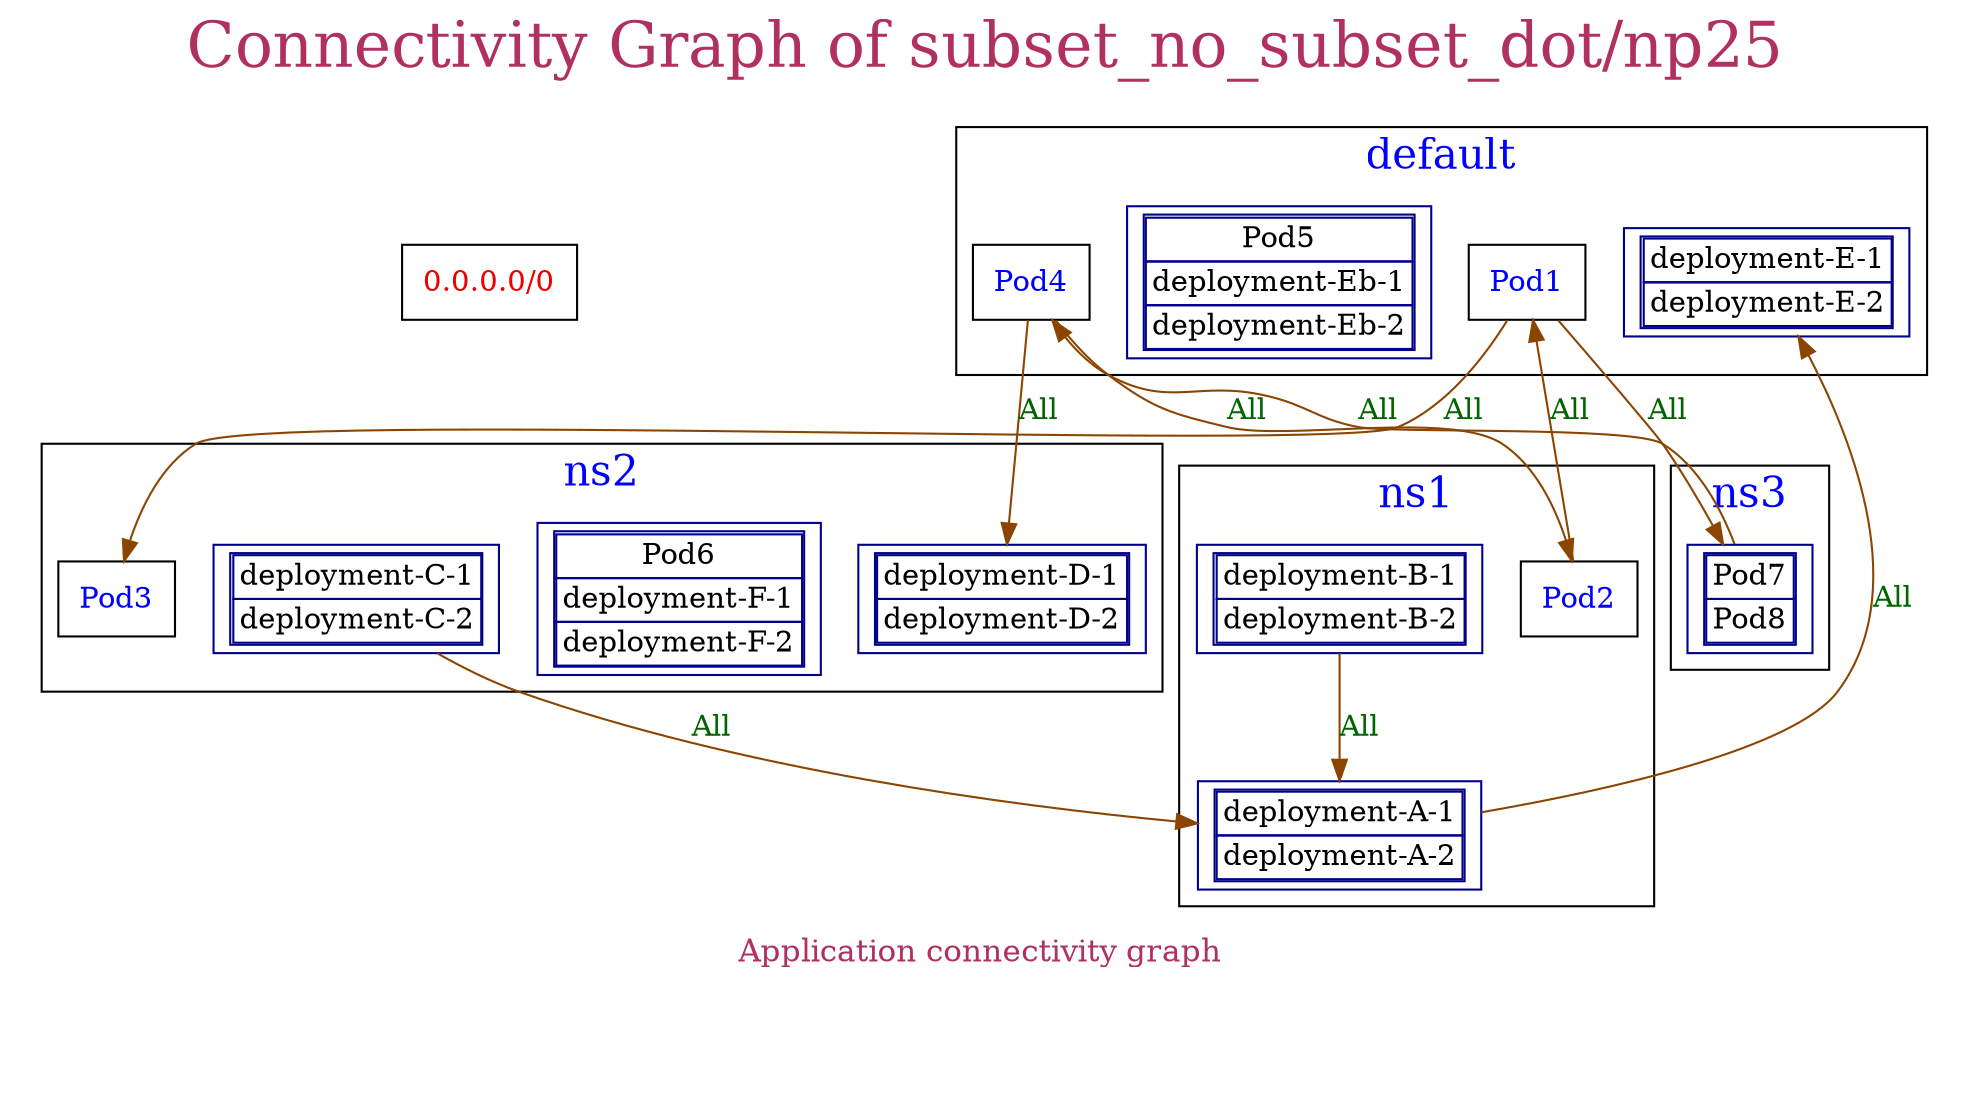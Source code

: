 // The Connectivity Graph of subset_no_subset_dot/np25
digraph {
	label="Connectivity Graph of subset_no_subset_dot/np25"	labelloc = "t"
	fontsize=30
	fontcolor=maroon
	subgraph cluster_map_explanation {
	"0.0.0.0/0" [label=<<table border="0" cellspacing="0"><tr><td>0.0.0.0/0</td></tr></table>> shape=box fontcolor=red2 tooltip="IP Block"]
subgraph cluster_default_namespace{
	label="default"
	fontsize=20
	fontcolor=blue
	tooltip="Namespace"
	"default/Pod1" [label=<<table border="0" cellspacing="0"><tr><td>Pod1</td></tr></table>> shape=box fontcolor=blue tooltip="Workload"]
	"default/Pod4" [label=<<table border="0" cellspacing="0"><tr><td>Pod4</td></tr></table>> shape=box fontcolor=blue tooltip="Workload"]
	"default/Pod5" [label=<<table border="1" cellspacing="0"><tr><td>Pod5</td></tr><tr><td>deployment-Eb-1</td></tr><tr><td>deployment-Eb-2</td></tr></table>> shape=box color=blue4 tooltip="A set of workloads having exactly the same connectivity"]
	"default/deployment-E-1" [label=<<table border="1" cellspacing="0"><tr><td>deployment-E-1</td></tr><tr><td>deployment-E-2</td></tr></table>> shape=box color=blue4 tooltip="A set of workloads having exactly the same connectivity"]
}
subgraph cluster_ns1_namespace{
	label="ns1"
	fontsize=20
	fontcolor=blue
	tooltip="Namespace"
	"ns1/Pod2" [label=<<table border="0" cellspacing="0"><tr><td>Pod2</td></tr></table>> shape=box fontcolor=blue tooltip="Workload"]
	"ns1/deployment-A-1" [label=<<table border="1" cellspacing="0"><tr><td>deployment-A-1</td></tr><tr><td>deployment-A-2</td></tr></table>> shape=box color=blue4 tooltip="A set of workloads having exactly the same connectivity"]
	"ns1/deployment-B-1" [label=<<table border="1" cellspacing="0"><tr><td>deployment-B-1</td></tr><tr><td>deployment-B-2</td></tr></table>> shape=box color=blue4 tooltip="A set of workloads having exactly the same connectivity"]
}
subgraph cluster_ns2_namespace{
	label="ns2"
	fontsize=20
	fontcolor=blue
	tooltip="Namespace"
	"ns2/Pod3" [label=<<table border="0" cellspacing="0"><tr><td>Pod3</td></tr></table>> shape=box fontcolor=blue tooltip="Workload"]
	"ns2/Pod6" [label=<<table border="1" cellspacing="0"><tr><td>Pod6</td></tr><tr><td>deployment-F-1</td></tr><tr><td>deployment-F-2</td></tr></table>> shape=box color=blue4 tooltip="A set of workloads having exactly the same connectivity"]
	"ns2/deployment-C-1" [label=<<table border="1" cellspacing="0"><tr><td>deployment-C-1</td></tr><tr><td>deployment-C-2</td></tr></table>> shape=box color=blue4 tooltip="A set of workloads having exactly the same connectivity"]
	"ns2/deployment-D-1" [label=<<table border="1" cellspacing="0"><tr><td>deployment-D-1</td></tr><tr><td>deployment-D-2</td></tr></table>> shape=box color=blue4 tooltip="A set of workloads having exactly the same connectivity"]
}
subgraph cluster_ns3_namespace{
	label="ns3"
	fontsize=20
	fontcolor=blue
	tooltip="Namespace"
	"ns3/Pod7" [label=<<table border="1" cellspacing="0"><tr><td>Pod7</td></tr><tr><td>Pod8</td></tr></table>> shape=box color=blue4 tooltip="A set of workloads having exactly the same connectivity"]
}
	"default/Pod1" -> "ns2/Pod3"[label="All" labeltooltip="All" color=darkorange4 fontcolor=darkgreen dir=both arrowhead=normal arrowtail=none]
	"default/Pod1" -> "ns3/Pod7"[label="All" labeltooltip="All" color=darkorange4 fontcolor=darkgreen dir=both arrowhead=normal arrowtail=none]
	"default/Pod4" -> "ns1/Pod2"[label="All" labeltooltip="All" color=darkorange4 fontcolor=darkgreen dir=both arrowhead=normal arrowtail=none]
	"default/Pod4" -> "ns2/deployment-D-1"[label="All" labeltooltip="All" color=darkorange4 fontcolor=darkgreen dir=both arrowhead=normal arrowtail=none]
	"ns1/Pod2" -> "default/Pod1"[label="All" labeltooltip="All" color=darkorange4 fontcolor=darkgreen dir=both arrowhead=normal arrowtail=none]
	"ns1/deployment-A-1" -> "default/deployment-E-1"[label="All" labeltooltip="All" color=darkorange4 fontcolor=darkgreen dir=both arrowhead=normal arrowtail=none]
	"ns1/deployment-B-1" -> "ns1/deployment-A-1"[label="All" labeltooltip="All" color=darkorange4 fontcolor=darkgreen dir=both arrowhead=normal arrowtail=none]
	"ns2/deployment-C-1" -> "ns1/deployment-A-1"[label="All" labeltooltip="All" color=darkorange4 fontcolor=darkgreen dir=both arrowhead=normal arrowtail=none]
	"ns3/Pod7" -> "default/Pod4"[label="All" labeltooltip="All" color=darkorange4 fontcolor=darkgreen dir=both arrowhead=normal arrowtail=none]
	color=white
	label=<<table border="0" cellspacing="0"><tr><td align="text" >Application connectivity graph <br align="left" /></td></tr><tr><td align="text" >  <br align="left" /></td></tr><tr><td align="text" >  <br align="left" /></td></tr></table>>
	labelloc = "b"
	fontsize=15
	fontcolor=maroon
	}
}
